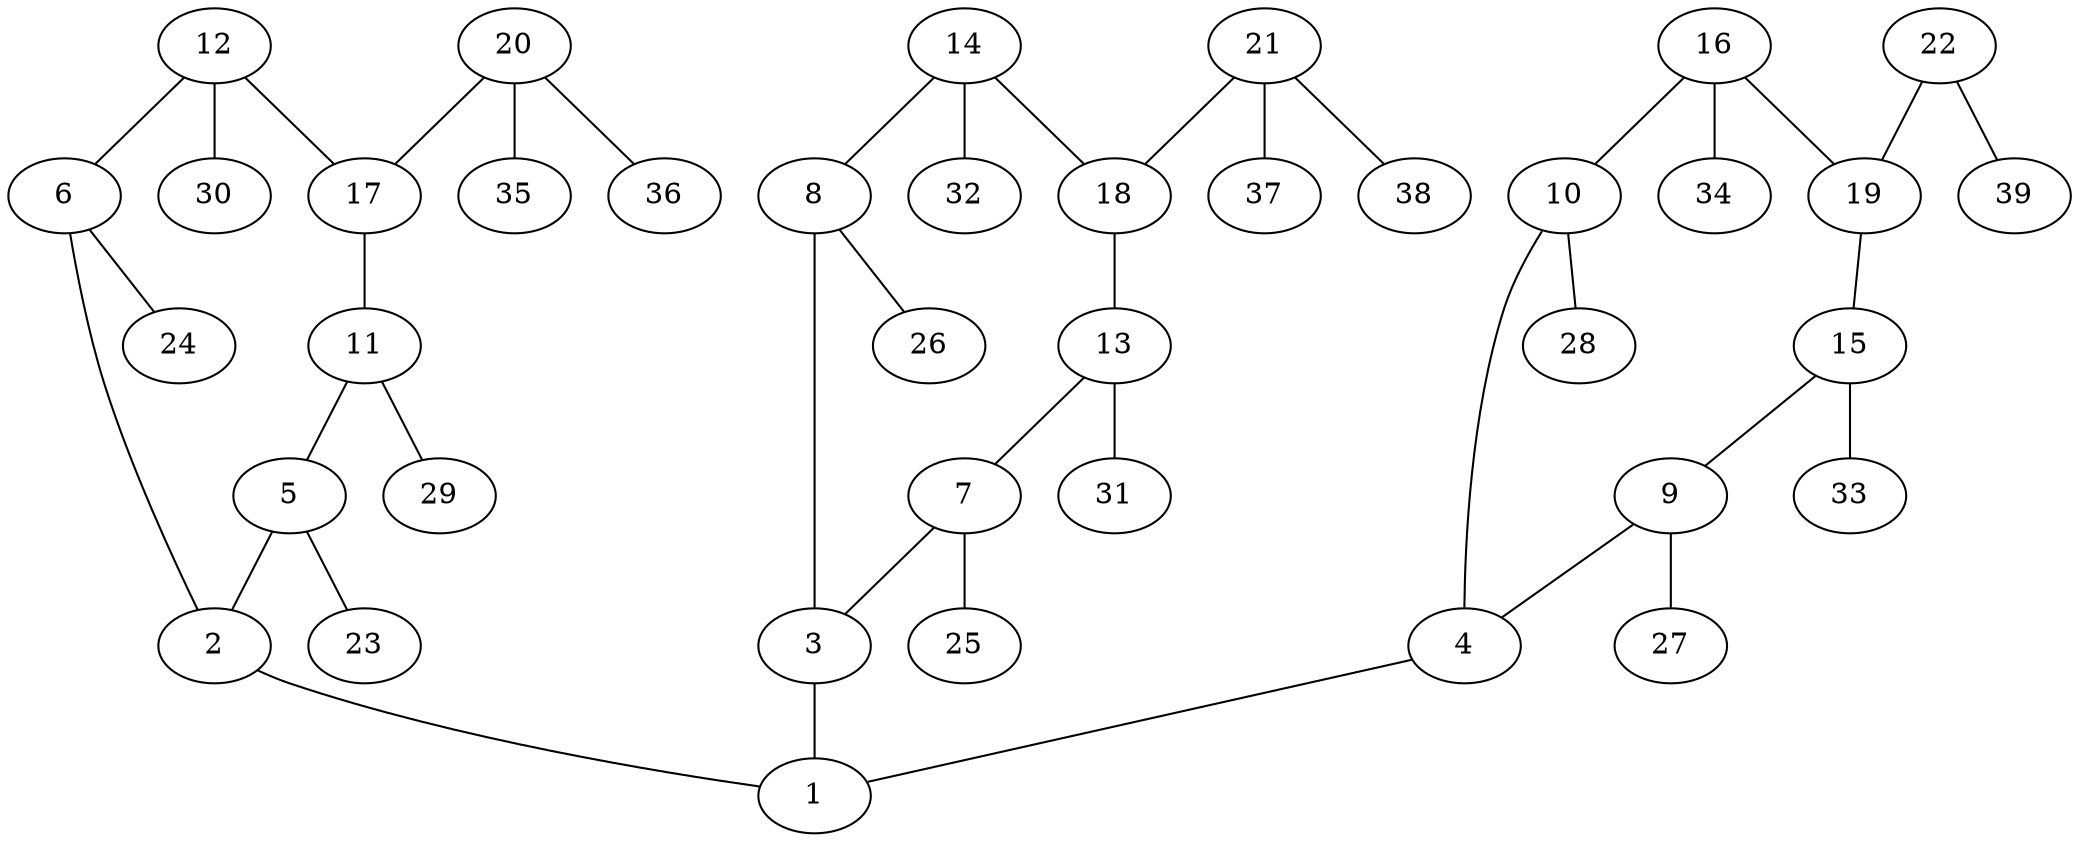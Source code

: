 graph molecule_4017 {
	1	 [chem=C];
	2	 [chem=C];
	2 -- 1	 [valence=1];
	3	 [chem=C];
	3 -- 1	 [valence=1];
	4	 [chem=C];
	4 -- 1	 [valence=2];
	5	 [chem=C];
	5 -- 2	 [valence=2];
	23	 [chem=H];
	5 -- 23	 [valence=1];
	6	 [chem=C];
	6 -- 2	 [valence=1];
	24	 [chem=H];
	6 -- 24	 [valence=1];
	7	 [chem=C];
	7 -- 3	 [valence=2];
	25	 [chem=H];
	7 -- 25	 [valence=1];
	8	 [chem=C];
	8 -- 3	 [valence=1];
	26	 [chem=H];
	8 -- 26	 [valence=1];
	9	 [chem=C];
	9 -- 4	 [valence=1];
	27	 [chem=H];
	9 -- 27	 [valence=1];
	10	 [chem=C];
	10 -- 4	 [valence=1];
	28	 [chem=H];
	10 -- 28	 [valence=1];
	11	 [chem=C];
	11 -- 5	 [valence=1];
	29	 [chem=H];
	11 -- 29	 [valence=1];
	12	 [chem=C];
	12 -- 6	 [valence=2];
	17	 [chem=C];
	12 -- 17	 [valence=1];
	30	 [chem=H];
	12 -- 30	 [valence=1];
	13	 [chem=C];
	13 -- 7	 [valence=1];
	31	 [chem=H];
	13 -- 31	 [valence=1];
	14	 [chem=C];
	14 -- 8	 [valence=2];
	18	 [chem=C];
	14 -- 18	 [valence=1];
	32	 [chem=H];
	14 -- 32	 [valence=1];
	15	 [chem=C];
	15 -- 9	 [valence=2];
	33	 [chem=H];
	15 -- 33	 [valence=1];
	16	 [chem=C];
	16 -- 10	 [valence=2];
	19	 [chem=C];
	16 -- 19	 [valence=1];
	34	 [chem=H];
	16 -- 34	 [valence=1];
	17 -- 11	 [valence=2];
	18 -- 13	 [valence=2];
	19 -- 15	 [valence=1];
	20	 [chem=N];
	20 -- 17	 [valence=1];
	35	 [chem=H];
	20 -- 35	 [valence=1];
	36	 [chem=H];
	20 -- 36	 [valence=1];
	21	 [chem=N];
	21 -- 18	 [valence=1];
	37	 [chem=H];
	21 -- 37	 [valence=1];
	38	 [chem=H];
	21 -- 38	 [valence=1];
	22	 [chem=N];
	22 -- 19	 [valence=2];
	39	 [chem=H];
	22 -- 39	 [valence=1];
}
